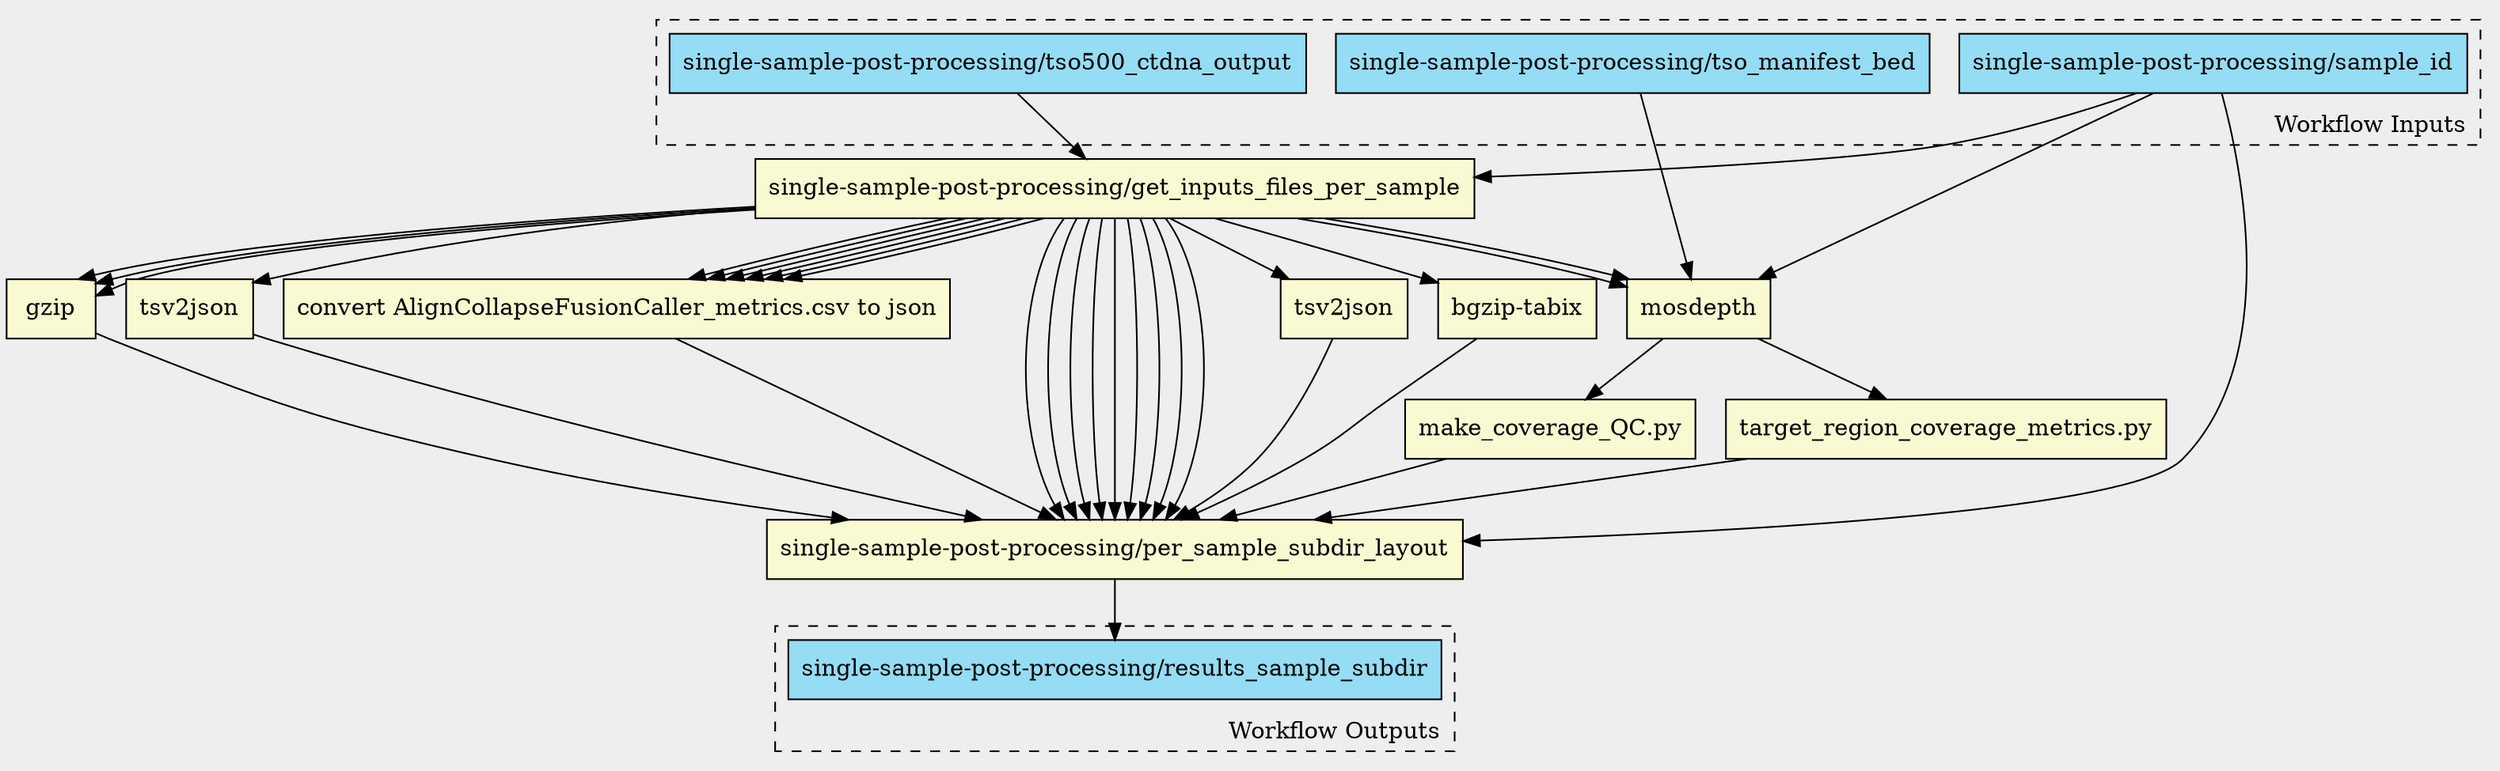digraph G {
bgcolor="#eeeeee";
clusterrank=local;
labeljust=right;
labelloc=bottom;
"file:///data/staging/ywang16_test/Projects/tso500-ctdna-post-processing/cwl/workflows/single-sample-post-processing.cwl#single-sample-post-processing/get_inputs_files_per_sample" [fillcolor=lightgoldenrodyellow, label="single-sample-post-processing/get_inputs_files_per_sample", shape=record, style=filled];
"file:///data/staging/ywang16_test/Projects/tso500-ctdna-post-processing/cwl/workflows/single-sample-post-processing.cwl#single-sample-post-processing/mosdepth" [fillcolor=lightgoldenrodyellow, label=mosdepth, shape=record, style=filled];
"file:///data/staging/ywang16_test/Projects/tso500-ctdna-post-processing/cwl/workflows/single-sample-post-processing.cwl#single-sample-post-processing/get_inputs_files_per_sample" -> "file:///data/staging/ywang16_test/Projects/tso500-ctdna-post-processing/cwl/workflows/single-sample-post-processing.cwl#single-sample-post-processing/mosdepth";
"file:///data/staging/ywang16_test/Projects/tso500-ctdna-post-processing/cwl/workflows/single-sample-post-processing.cwl#single-sample-post-processing/get_inputs_files_per_sample" [fillcolor=lightgoldenrodyellow, label="single-sample-post-processing/get_inputs_files_per_sample", shape=record, style=filled];
"file:///data/staging/ywang16_test/Projects/tso500-ctdna-post-processing/cwl/workflows/single-sample-post-processing.cwl#single-sample-post-processing/mosdepth" [fillcolor=lightgoldenrodyellow, label=mosdepth, shape=record, style=filled];
"file:///data/staging/ywang16_test/Projects/tso500-ctdna-post-processing/cwl/workflows/single-sample-post-processing.cwl#single-sample-post-processing/get_inputs_files_per_sample" -> "file:///data/staging/ywang16_test/Projects/tso500-ctdna-post-processing/cwl/workflows/single-sample-post-processing.cwl#single-sample-post-processing/mosdepth";
"file:///data/staging/ywang16_test/Projects/tso500-ctdna-post-processing/cwl/workflows/single-sample-post-processing.cwl#single-sample-post-processing/mosdepth" [fillcolor=lightgoldenrodyellow, label=mosdepth, shape=record, style=filled];
"file:///data/staging/ywang16_test/Projects/tso500-ctdna-post-processing/cwl/workflows/single-sample-post-processing.cwl#single-sample-post-processing/make_coverage_metrics" [fillcolor=lightgoldenrodyellow, label="target_region_coverage_metrics.py", shape=record, style=filled];
"file:///data/staging/ywang16_test/Projects/tso500-ctdna-post-processing/cwl/workflows/single-sample-post-processing.cwl#single-sample-post-processing/mosdepth" -> "file:///data/staging/ywang16_test/Projects/tso500-ctdna-post-processing/cwl/workflows/single-sample-post-processing.cwl#single-sample-post-processing/make_coverage_metrics";
"file:///data/staging/ywang16_test/Projects/tso500-ctdna-post-processing/cwl/workflows/single-sample-post-processing.cwl#single-sample-post-processing/get_inputs_files_per_sample" [fillcolor=lightgoldenrodyellow, label="single-sample-post-processing/get_inputs_files_per_sample", shape=record, style=filled];
"file:///data/staging/ywang16_test/Projects/tso500-ctdna-post-processing/cwl/workflows/single-sample-post-processing.cwl#single-sample-post-processing/dragen_metrics_csv2json" [fillcolor=lightgoldenrodyellow, label="convert AlignCollapseFusionCaller_metrics.csv to json", shape=record, style=filled];
"file:///data/staging/ywang16_test/Projects/tso500-ctdna-post-processing/cwl/workflows/single-sample-post-processing.cwl#single-sample-post-processing/get_inputs_files_per_sample" -> "file:///data/staging/ywang16_test/Projects/tso500-ctdna-post-processing/cwl/workflows/single-sample-post-processing.cwl#single-sample-post-processing/dragen_metrics_csv2json";
"file:///data/staging/ywang16_test/Projects/tso500-ctdna-post-processing/cwl/workflows/single-sample-post-processing.cwl#single-sample-post-processing/get_inputs_files_per_sample" [fillcolor=lightgoldenrodyellow, label="single-sample-post-processing/get_inputs_files_per_sample", shape=record, style=filled];
"file:///data/staging/ywang16_test/Projects/tso500-ctdna-post-processing/cwl/workflows/single-sample-post-processing.cwl#single-sample-post-processing/dragen_metrics_csv2json" [fillcolor=lightgoldenrodyellow, label="convert AlignCollapseFusionCaller_metrics.csv to json", shape=record, style=filled];
"file:///data/staging/ywang16_test/Projects/tso500-ctdna-post-processing/cwl/workflows/single-sample-post-processing.cwl#single-sample-post-processing/get_inputs_files_per_sample" -> "file:///data/staging/ywang16_test/Projects/tso500-ctdna-post-processing/cwl/workflows/single-sample-post-processing.cwl#single-sample-post-processing/dragen_metrics_csv2json";
"file:///data/staging/ywang16_test/Projects/tso500-ctdna-post-processing/cwl/workflows/single-sample-post-processing.cwl#single-sample-post-processing/get_inputs_files_per_sample" [fillcolor=lightgoldenrodyellow, label="single-sample-post-processing/get_inputs_files_per_sample", shape=record, style=filled];
"file:///data/staging/ywang16_test/Projects/tso500-ctdna-post-processing/cwl/workflows/single-sample-post-processing.cwl#single-sample-post-processing/dragen_metrics_csv2json" [fillcolor=lightgoldenrodyellow, label="convert AlignCollapseFusionCaller_metrics.csv to json", shape=record, style=filled];
"file:///data/staging/ywang16_test/Projects/tso500-ctdna-post-processing/cwl/workflows/single-sample-post-processing.cwl#single-sample-post-processing/get_inputs_files_per_sample" -> "file:///data/staging/ywang16_test/Projects/tso500-ctdna-post-processing/cwl/workflows/single-sample-post-processing.cwl#single-sample-post-processing/dragen_metrics_csv2json";
"file:///data/staging/ywang16_test/Projects/tso500-ctdna-post-processing/cwl/workflows/single-sample-post-processing.cwl#single-sample-post-processing/get_inputs_files_per_sample" [fillcolor=lightgoldenrodyellow, label="single-sample-post-processing/get_inputs_files_per_sample", shape=record, style=filled];
"file:///data/staging/ywang16_test/Projects/tso500-ctdna-post-processing/cwl/workflows/single-sample-post-processing.cwl#single-sample-post-processing/dragen_metrics_csv2json" [fillcolor=lightgoldenrodyellow, label="convert AlignCollapseFusionCaller_metrics.csv to json", shape=record, style=filled];
"file:///data/staging/ywang16_test/Projects/tso500-ctdna-post-processing/cwl/workflows/single-sample-post-processing.cwl#single-sample-post-processing/get_inputs_files_per_sample" -> "file:///data/staging/ywang16_test/Projects/tso500-ctdna-post-processing/cwl/workflows/single-sample-post-processing.cwl#single-sample-post-processing/dragen_metrics_csv2json";
"file:///data/staging/ywang16_test/Projects/tso500-ctdna-post-processing/cwl/workflows/single-sample-post-processing.cwl#single-sample-post-processing/get_inputs_files_per_sample" [fillcolor=lightgoldenrodyellow, label="single-sample-post-processing/get_inputs_files_per_sample", shape=record, style=filled];
"file:///data/staging/ywang16_test/Projects/tso500-ctdna-post-processing/cwl/workflows/single-sample-post-processing.cwl#single-sample-post-processing/dragen_metrics_csv2json" [fillcolor=lightgoldenrodyellow, label="convert AlignCollapseFusionCaller_metrics.csv to json", shape=record, style=filled];
"file:///data/staging/ywang16_test/Projects/tso500-ctdna-post-processing/cwl/workflows/single-sample-post-processing.cwl#single-sample-post-processing/get_inputs_files_per_sample" -> "file:///data/staging/ywang16_test/Projects/tso500-ctdna-post-processing/cwl/workflows/single-sample-post-processing.cwl#single-sample-post-processing/dragen_metrics_csv2json";
"file:///data/staging/ywang16_test/Projects/tso500-ctdna-post-processing/cwl/workflows/single-sample-post-processing.cwl#single-sample-post-processing/get_inputs_files_per_sample" [fillcolor=lightgoldenrodyellow, label="single-sample-post-processing/get_inputs_files_per_sample", shape=record, style=filled];
"file:///data/staging/ywang16_test/Projects/tso500-ctdna-post-processing/cwl/workflows/single-sample-post-processing.cwl#single-sample-post-processing/dragen_metrics_csv2json" [fillcolor=lightgoldenrodyellow, label="convert AlignCollapseFusionCaller_metrics.csv to json", shape=record, style=filled];
"file:///data/staging/ywang16_test/Projects/tso500-ctdna-post-processing/cwl/workflows/single-sample-post-processing.cwl#single-sample-post-processing/get_inputs_files_per_sample" -> "file:///data/staging/ywang16_test/Projects/tso500-ctdna-post-processing/cwl/workflows/single-sample-post-processing.cwl#single-sample-post-processing/dragen_metrics_csv2json";
"file:///data/staging/ywang16_test/Projects/tso500-ctdna-post-processing/cwl/workflows/single-sample-post-processing.cwl#single-sample-post-processing/get_inputs_files_per_sample" [fillcolor=lightgoldenrodyellow, label="single-sample-post-processing/get_inputs_files_per_sample", shape=record, style=filled];
"file:///data/staging/ywang16_test/Projects/tso500-ctdna-post-processing/cwl/workflows/single-sample-post-processing.cwl#single-sample-post-processing/per_sample_subdir_layout" [fillcolor=lightgoldenrodyellow, label="single-sample-post-processing/per_sample_subdir_layout", shape=record, style=filled];
"file:///data/staging/ywang16_test/Projects/tso500-ctdna-post-processing/cwl/workflows/single-sample-post-processing.cwl#single-sample-post-processing/get_inputs_files_per_sample" -> "file:///data/staging/ywang16_test/Projects/tso500-ctdna-post-processing/cwl/workflows/single-sample-post-processing.cwl#single-sample-post-processing/per_sample_subdir_layout";
"file:///data/staging/ywang16_test/Projects/tso500-ctdna-post-processing/cwl/workflows/single-sample-post-processing.cwl#single-sample-post-processing/csv_to_json_gz" [fillcolor=lightgoldenrodyellow, label=tsv2json, shape=record, style=filled];
"file:///data/staging/ywang16_test/Projects/tso500-ctdna-post-processing/cwl/workflows/single-sample-post-processing.cwl#single-sample-post-processing/per_sample_subdir_layout" [fillcolor=lightgoldenrodyellow, label="single-sample-post-processing/per_sample_subdir_layout", shape=record, style=filled];
"file:///data/staging/ywang16_test/Projects/tso500-ctdna-post-processing/cwl/workflows/single-sample-post-processing.cwl#single-sample-post-processing/csv_to_json_gz" -> "file:///data/staging/ywang16_test/Projects/tso500-ctdna-post-processing/cwl/workflows/single-sample-post-processing.cwl#single-sample-post-processing/per_sample_subdir_layout";
"file:///data/staging/ywang16_test/Projects/tso500-ctdna-post-processing/cwl/workflows/single-sample-post-processing.cwl#single-sample-post-processing/get_inputs_files_per_sample" [fillcolor=lightgoldenrodyellow, label="single-sample-post-processing/get_inputs_files_per_sample", shape=record, style=filled];
"file:///data/staging/ywang16_test/Projects/tso500-ctdna-post-processing/cwl/workflows/single-sample-post-processing.cwl#single-sample-post-processing/per_sample_subdir_layout" [fillcolor=lightgoldenrodyellow, label="single-sample-post-processing/per_sample_subdir_layout", shape=record, style=filled];
"file:///data/staging/ywang16_test/Projects/tso500-ctdna-post-processing/cwl/workflows/single-sample-post-processing.cwl#single-sample-post-processing/get_inputs_files_per_sample" -> "file:///data/staging/ywang16_test/Projects/tso500-ctdna-post-processing/cwl/workflows/single-sample-post-processing.cwl#single-sample-post-processing/per_sample_subdir_layout";
"file:///data/staging/ywang16_test/Projects/tso500-ctdna-post-processing/cwl/workflows/single-sample-post-processing.cwl#single-sample-post-processing/make_coverage_metrics" [fillcolor=lightgoldenrodyellow, label="target_region_coverage_metrics.py", shape=record, style=filled];
"file:///data/staging/ywang16_test/Projects/tso500-ctdna-post-processing/cwl/workflows/single-sample-post-processing.cwl#single-sample-post-processing/per_sample_subdir_layout" [fillcolor=lightgoldenrodyellow, label="single-sample-post-processing/per_sample_subdir_layout", shape=record, style=filled];
"file:///data/staging/ywang16_test/Projects/tso500-ctdna-post-processing/cwl/workflows/single-sample-post-processing.cwl#single-sample-post-processing/make_coverage_metrics" -> "file:///data/staging/ywang16_test/Projects/tso500-ctdna-post-processing/cwl/workflows/single-sample-post-processing.cwl#single-sample-post-processing/per_sample_subdir_layout";
"file:///data/staging/ywang16_test/Projects/tso500-ctdna-post-processing/cwl/workflows/single-sample-post-processing.cwl#single-sample-post-processing/dragen_metrics_csv2json" [fillcolor=lightgoldenrodyellow, label="convert AlignCollapseFusionCaller_metrics.csv to json", shape=record, style=filled];
"file:///data/staging/ywang16_test/Projects/tso500-ctdna-post-processing/cwl/workflows/single-sample-post-processing.cwl#single-sample-post-processing/per_sample_subdir_layout" [fillcolor=lightgoldenrodyellow, label="single-sample-post-processing/per_sample_subdir_layout", shape=record, style=filled];
"file:///data/staging/ywang16_test/Projects/tso500-ctdna-post-processing/cwl/workflows/single-sample-post-processing.cwl#single-sample-post-processing/dragen_metrics_csv2json" -> "file:///data/staging/ywang16_test/Projects/tso500-ctdna-post-processing/cwl/workflows/single-sample-post-processing.cwl#single-sample-post-processing/per_sample_subdir_layout";
"file:///data/staging/ywang16_test/Projects/tso500-ctdna-post-processing/cwl/workflows/single-sample-post-processing.cwl#single-sample-post-processing/get_inputs_files_per_sample" [fillcolor=lightgoldenrodyellow, label="single-sample-post-processing/get_inputs_files_per_sample", shape=record, style=filled];
"file:///data/staging/ywang16_test/Projects/tso500-ctdna-post-processing/cwl/workflows/single-sample-post-processing.cwl#single-sample-post-processing/per_sample_subdir_layout" [fillcolor=lightgoldenrodyellow, label="single-sample-post-processing/per_sample_subdir_layout", shape=record, style=filled];
"file:///data/staging/ywang16_test/Projects/tso500-ctdna-post-processing/cwl/workflows/single-sample-post-processing.cwl#single-sample-post-processing/get_inputs_files_per_sample" -> "file:///data/staging/ywang16_test/Projects/tso500-ctdna-post-processing/cwl/workflows/single-sample-post-processing.cwl#single-sample-post-processing/per_sample_subdir_layout";
"file:///data/staging/ywang16_test/Projects/tso500-ctdna-post-processing/cwl/workflows/single-sample-post-processing.cwl#single-sample-post-processing/get_inputs_files_per_sample" [fillcolor=lightgoldenrodyellow, label="single-sample-post-processing/get_inputs_files_per_sample", shape=record, style=filled];
"file:///data/staging/ywang16_test/Projects/tso500-ctdna-post-processing/cwl/workflows/single-sample-post-processing.cwl#single-sample-post-processing/per_sample_subdir_layout" [fillcolor=lightgoldenrodyellow, label="single-sample-post-processing/per_sample_subdir_layout", shape=record, style=filled];
"file:///data/staging/ywang16_test/Projects/tso500-ctdna-post-processing/cwl/workflows/single-sample-post-processing.cwl#single-sample-post-processing/get_inputs_files_per_sample" -> "file:///data/staging/ywang16_test/Projects/tso500-ctdna-post-processing/cwl/workflows/single-sample-post-processing.cwl#single-sample-post-processing/per_sample_subdir_layout";
"file:///data/staging/ywang16_test/Projects/tso500-ctdna-post-processing/cwl/workflows/single-sample-post-processing.cwl#single-sample-post-processing/make_coverage_QC" [fillcolor=lightgoldenrodyellow, label="make_coverage_QC.py", shape=record, style=filled];
"file:///data/staging/ywang16_test/Projects/tso500-ctdna-post-processing/cwl/workflows/single-sample-post-processing.cwl#single-sample-post-processing/per_sample_subdir_layout" [fillcolor=lightgoldenrodyellow, label="single-sample-post-processing/per_sample_subdir_layout", shape=record, style=filled];
"file:///data/staging/ywang16_test/Projects/tso500-ctdna-post-processing/cwl/workflows/single-sample-post-processing.cwl#single-sample-post-processing/make_coverage_QC" -> "file:///data/staging/ywang16_test/Projects/tso500-ctdna-post-processing/cwl/workflows/single-sample-post-processing.cwl#single-sample-post-processing/per_sample_subdir_layout";
"file:///data/staging/ywang16_test/Projects/tso500-ctdna-post-processing/cwl/workflows/single-sample-post-processing.cwl#single-sample-post-processing/bgzip_tabix" [fillcolor=lightgoldenrodyellow, label="bgzip-tabix", shape=record, style=filled];
"file:///data/staging/ywang16_test/Projects/tso500-ctdna-post-processing/cwl/workflows/single-sample-post-processing.cwl#single-sample-post-processing/per_sample_subdir_layout" [fillcolor=lightgoldenrodyellow, label="single-sample-post-processing/per_sample_subdir_layout", shape=record, style=filled];
"file:///data/staging/ywang16_test/Projects/tso500-ctdna-post-processing/cwl/workflows/single-sample-post-processing.cwl#single-sample-post-processing/bgzip_tabix" -> "file:///data/staging/ywang16_test/Projects/tso500-ctdna-post-processing/cwl/workflows/single-sample-post-processing.cwl#single-sample-post-processing/per_sample_subdir_layout";
"file:///data/staging/ywang16_test/Projects/tso500-ctdna-post-processing/cwl/workflows/single-sample-post-processing.cwl#single-sample-post-processing/get_inputs_files_per_sample" [fillcolor=lightgoldenrodyellow, label="single-sample-post-processing/get_inputs_files_per_sample", shape=record, style=filled];
"file:///data/staging/ywang16_test/Projects/tso500-ctdna-post-processing/cwl/workflows/single-sample-post-processing.cwl#single-sample-post-processing/per_sample_subdir_layout" [fillcolor=lightgoldenrodyellow, label="single-sample-post-processing/per_sample_subdir_layout", shape=record, style=filled];
"file:///data/staging/ywang16_test/Projects/tso500-ctdna-post-processing/cwl/workflows/single-sample-post-processing.cwl#single-sample-post-processing/get_inputs_files_per_sample" -> "file:///data/staging/ywang16_test/Projects/tso500-ctdna-post-processing/cwl/workflows/single-sample-post-processing.cwl#single-sample-post-processing/per_sample_subdir_layout";
"file:///data/staging/ywang16_test/Projects/tso500-ctdna-post-processing/cwl/workflows/single-sample-post-processing.cwl#single-sample-post-processing/gzip" [fillcolor=lightgoldenrodyellow, label=gzip, shape=record, style=filled];
"file:///data/staging/ywang16_test/Projects/tso500-ctdna-post-processing/cwl/workflows/single-sample-post-processing.cwl#single-sample-post-processing/per_sample_subdir_layout" [fillcolor=lightgoldenrodyellow, label="single-sample-post-processing/per_sample_subdir_layout", shape=record, style=filled];
"file:///data/staging/ywang16_test/Projects/tso500-ctdna-post-processing/cwl/workflows/single-sample-post-processing.cwl#single-sample-post-processing/gzip" -> "file:///data/staging/ywang16_test/Projects/tso500-ctdna-post-processing/cwl/workflows/single-sample-post-processing.cwl#single-sample-post-processing/per_sample_subdir_layout";
"file:///data/staging/ywang16_test/Projects/tso500-ctdna-post-processing/cwl/workflows/single-sample-post-processing.cwl#single-sample-post-processing/tsv_to_json_gz" [fillcolor=lightgoldenrodyellow, label=tsv2json, shape=record, style=filled];
"file:///data/staging/ywang16_test/Projects/tso500-ctdna-post-processing/cwl/workflows/single-sample-post-processing.cwl#single-sample-post-processing/per_sample_subdir_layout" [fillcolor=lightgoldenrodyellow, label="single-sample-post-processing/per_sample_subdir_layout", shape=record, style=filled];
"file:///data/staging/ywang16_test/Projects/tso500-ctdna-post-processing/cwl/workflows/single-sample-post-processing.cwl#single-sample-post-processing/tsv_to_json_gz" -> "file:///data/staging/ywang16_test/Projects/tso500-ctdna-post-processing/cwl/workflows/single-sample-post-processing.cwl#single-sample-post-processing/per_sample_subdir_layout";
"file:///data/staging/ywang16_test/Projects/tso500-ctdna-post-processing/cwl/workflows/single-sample-post-processing.cwl#single-sample-post-processing/get_inputs_files_per_sample" [fillcolor=lightgoldenrodyellow, label="single-sample-post-processing/get_inputs_files_per_sample", shape=record, style=filled];
"file:///data/staging/ywang16_test/Projects/tso500-ctdna-post-processing/cwl/workflows/single-sample-post-processing.cwl#single-sample-post-processing/per_sample_subdir_layout" [fillcolor=lightgoldenrodyellow, label="single-sample-post-processing/per_sample_subdir_layout", shape=record, style=filled];
"file:///data/staging/ywang16_test/Projects/tso500-ctdna-post-processing/cwl/workflows/single-sample-post-processing.cwl#single-sample-post-processing/get_inputs_files_per_sample" -> "file:///data/staging/ywang16_test/Projects/tso500-ctdna-post-processing/cwl/workflows/single-sample-post-processing.cwl#single-sample-post-processing/per_sample_subdir_layout";
"file:///data/staging/ywang16_test/Projects/tso500-ctdna-post-processing/cwl/workflows/single-sample-post-processing.cwl#single-sample-post-processing/get_inputs_files_per_sample" [fillcolor=lightgoldenrodyellow, label="single-sample-post-processing/get_inputs_files_per_sample", shape=record, style=filled];
"file:///data/staging/ywang16_test/Projects/tso500-ctdna-post-processing/cwl/workflows/single-sample-post-processing.cwl#single-sample-post-processing/per_sample_subdir_layout" [fillcolor=lightgoldenrodyellow, label="single-sample-post-processing/per_sample_subdir_layout", shape=record, style=filled];
"file:///data/staging/ywang16_test/Projects/tso500-ctdna-post-processing/cwl/workflows/single-sample-post-processing.cwl#single-sample-post-processing/get_inputs_files_per_sample" -> "file:///data/staging/ywang16_test/Projects/tso500-ctdna-post-processing/cwl/workflows/single-sample-post-processing.cwl#single-sample-post-processing/per_sample_subdir_layout";
"file:///data/staging/ywang16_test/Projects/tso500-ctdna-post-processing/cwl/workflows/single-sample-post-processing.cwl#single-sample-post-processing/get_inputs_files_per_sample" [fillcolor=lightgoldenrodyellow, label="single-sample-post-processing/get_inputs_files_per_sample", shape=record, style=filled];
"file:///data/staging/ywang16_test/Projects/tso500-ctdna-post-processing/cwl/workflows/single-sample-post-processing.cwl#single-sample-post-processing/per_sample_subdir_layout" [fillcolor=lightgoldenrodyellow, label="single-sample-post-processing/per_sample_subdir_layout", shape=record, style=filled];
"file:///data/staging/ywang16_test/Projects/tso500-ctdna-post-processing/cwl/workflows/single-sample-post-processing.cwl#single-sample-post-processing/get_inputs_files_per_sample" -> "file:///data/staging/ywang16_test/Projects/tso500-ctdna-post-processing/cwl/workflows/single-sample-post-processing.cwl#single-sample-post-processing/per_sample_subdir_layout";
"file:///data/staging/ywang16_test/Projects/tso500-ctdna-post-processing/cwl/workflows/single-sample-post-processing.cwl#single-sample-post-processing/get_inputs_files_per_sample" [fillcolor=lightgoldenrodyellow, label="single-sample-post-processing/get_inputs_files_per_sample", shape=record, style=filled];
"file:///data/staging/ywang16_test/Projects/tso500-ctdna-post-processing/cwl/workflows/single-sample-post-processing.cwl#single-sample-post-processing/per_sample_subdir_layout" [fillcolor=lightgoldenrodyellow, label="single-sample-post-processing/per_sample_subdir_layout", shape=record, style=filled];
"file:///data/staging/ywang16_test/Projects/tso500-ctdna-post-processing/cwl/workflows/single-sample-post-processing.cwl#single-sample-post-processing/get_inputs_files_per_sample" -> "file:///data/staging/ywang16_test/Projects/tso500-ctdna-post-processing/cwl/workflows/single-sample-post-processing.cwl#single-sample-post-processing/per_sample_subdir_layout";
"file:///data/staging/ywang16_test/Projects/tso500-ctdna-post-processing/cwl/workflows/single-sample-post-processing.cwl#single-sample-post-processing/get_inputs_files_per_sample" [fillcolor=lightgoldenrodyellow, label="single-sample-post-processing/get_inputs_files_per_sample", shape=record, style=filled];
"file:///data/staging/ywang16_test/Projects/tso500-ctdna-post-processing/cwl/workflows/single-sample-post-processing.cwl#single-sample-post-processing/gzip" [fillcolor=lightgoldenrodyellow, label=gzip, shape=record, style=filled];
"file:///data/staging/ywang16_test/Projects/tso500-ctdna-post-processing/cwl/workflows/single-sample-post-processing.cwl#single-sample-post-processing/get_inputs_files_per_sample" -> "file:///data/staging/ywang16_test/Projects/tso500-ctdna-post-processing/cwl/workflows/single-sample-post-processing.cwl#single-sample-post-processing/gzip";
"file:///data/staging/ywang16_test/Projects/tso500-ctdna-post-processing/cwl/workflows/single-sample-post-processing.cwl#single-sample-post-processing/get_inputs_files_per_sample" [fillcolor=lightgoldenrodyellow, label="single-sample-post-processing/get_inputs_files_per_sample", shape=record, style=filled];
"file:///data/staging/ywang16_test/Projects/tso500-ctdna-post-processing/cwl/workflows/single-sample-post-processing.cwl#single-sample-post-processing/gzip" [fillcolor=lightgoldenrodyellow, label=gzip, shape=record, style=filled];
"file:///data/staging/ywang16_test/Projects/tso500-ctdna-post-processing/cwl/workflows/single-sample-post-processing.cwl#single-sample-post-processing/get_inputs_files_per_sample" -> "file:///data/staging/ywang16_test/Projects/tso500-ctdna-post-processing/cwl/workflows/single-sample-post-processing.cwl#single-sample-post-processing/gzip";
"file:///data/staging/ywang16_test/Projects/tso500-ctdna-post-processing/cwl/workflows/single-sample-post-processing.cwl#single-sample-post-processing/get_inputs_files_per_sample" [fillcolor=lightgoldenrodyellow, label="single-sample-post-processing/get_inputs_files_per_sample", shape=record, style=filled];
"file:///data/staging/ywang16_test/Projects/tso500-ctdna-post-processing/cwl/workflows/single-sample-post-processing.cwl#single-sample-post-processing/gzip" [fillcolor=lightgoldenrodyellow, label=gzip, shape=record, style=filled];
"file:///data/staging/ywang16_test/Projects/tso500-ctdna-post-processing/cwl/workflows/single-sample-post-processing.cwl#single-sample-post-processing/get_inputs_files_per_sample" -> "file:///data/staging/ywang16_test/Projects/tso500-ctdna-post-processing/cwl/workflows/single-sample-post-processing.cwl#single-sample-post-processing/gzip";
"file:///data/staging/ywang16_test/Projects/tso500-ctdna-post-processing/cwl/workflows/single-sample-post-processing.cwl#single-sample-post-processing/get_inputs_files_per_sample" [fillcolor=lightgoldenrodyellow, label="single-sample-post-processing/get_inputs_files_per_sample", shape=record, style=filled];
"file:///data/staging/ywang16_test/Projects/tso500-ctdna-post-processing/cwl/workflows/single-sample-post-processing.cwl#single-sample-post-processing/tsv_to_json_gz" [fillcolor=lightgoldenrodyellow, label=tsv2json, shape=record, style=filled];
"file:///data/staging/ywang16_test/Projects/tso500-ctdna-post-processing/cwl/workflows/single-sample-post-processing.cwl#single-sample-post-processing/get_inputs_files_per_sample" -> "file:///data/staging/ywang16_test/Projects/tso500-ctdna-post-processing/cwl/workflows/single-sample-post-processing.cwl#single-sample-post-processing/tsv_to_json_gz";
"file:///data/staging/ywang16_test/Projects/tso500-ctdna-post-processing/cwl/workflows/single-sample-post-processing.cwl#single-sample-post-processing/mosdepth" [fillcolor=lightgoldenrodyellow, label=mosdepth, shape=record, style=filled];
"file:///data/staging/ywang16_test/Projects/tso500-ctdna-post-processing/cwl/workflows/single-sample-post-processing.cwl#single-sample-post-processing/make_coverage_QC" [fillcolor=lightgoldenrodyellow, label="make_coverage_QC.py", shape=record, style=filled];
"file:///data/staging/ywang16_test/Projects/tso500-ctdna-post-processing/cwl/workflows/single-sample-post-processing.cwl#single-sample-post-processing/mosdepth" -> "file:///data/staging/ywang16_test/Projects/tso500-ctdna-post-processing/cwl/workflows/single-sample-post-processing.cwl#single-sample-post-processing/make_coverage_QC";
"file:///data/staging/ywang16_test/Projects/tso500-ctdna-post-processing/cwl/workflows/single-sample-post-processing.cwl#single-sample-post-processing/get_inputs_files_per_sample" [fillcolor=lightgoldenrodyellow, label="single-sample-post-processing/get_inputs_files_per_sample", shape=record, style=filled];
"file:///data/staging/ywang16_test/Projects/tso500-ctdna-post-processing/cwl/workflows/single-sample-post-processing.cwl#single-sample-post-processing/csv_to_json_gz" [fillcolor=lightgoldenrodyellow, label=tsv2json, shape=record, style=filled];
"file:///data/staging/ywang16_test/Projects/tso500-ctdna-post-processing/cwl/workflows/single-sample-post-processing.cwl#single-sample-post-processing/get_inputs_files_per_sample" -> "file:///data/staging/ywang16_test/Projects/tso500-ctdna-post-processing/cwl/workflows/single-sample-post-processing.cwl#single-sample-post-processing/csv_to_json_gz";
"file:///data/staging/ywang16_test/Projects/tso500-ctdna-post-processing/cwl/workflows/single-sample-post-processing.cwl#single-sample-post-processing/get_inputs_files_per_sample" [fillcolor=lightgoldenrodyellow, label="single-sample-post-processing/get_inputs_files_per_sample", shape=record, style=filled];
"file:///data/staging/ywang16_test/Projects/tso500-ctdna-post-processing/cwl/workflows/single-sample-post-processing.cwl#single-sample-post-processing/bgzip_tabix" [fillcolor=lightgoldenrodyellow, label="bgzip-tabix", shape=record, style=filled];
"file:///data/staging/ywang16_test/Projects/tso500-ctdna-post-processing/cwl/workflows/single-sample-post-processing.cwl#single-sample-post-processing/get_inputs_files_per_sample" -> "file:///data/staging/ywang16_test/Projects/tso500-ctdna-post-processing/cwl/workflows/single-sample-post-processing.cwl#single-sample-post-processing/bgzip_tabix";
subgraph cluster_inputs {
label="Workflow Inputs";
rank=same;
style=dashed;
"file:///data/staging/ywang16_test/Projects/tso500-ctdna-post-processing/cwl/workflows/single-sample-post-processing.cwl#single-sample-post-processing/sample_id" [fillcolor="#94DDF4", label="single-sample-post-processing/sample_id", shape=record, style=filled];
"file:///data/staging/ywang16_test/Projects/tso500-ctdna-post-processing/cwl/workflows/single-sample-post-processing.cwl#single-sample-post-processing/tso500_ctdna_output" [fillcolor="#94DDF4", label="single-sample-post-processing/tso500_ctdna_output", shape=record, style=filled];
"file:///data/staging/ywang16_test/Projects/tso500-ctdna-post-processing/cwl/workflows/single-sample-post-processing.cwl#single-sample-post-processing/tso_manifest_bed" [fillcolor="#94DDF4", label="single-sample-post-processing/tso_manifest_bed", shape=record, style=filled];
"file:///data/staging/ywang16_test/Projects/tso500-ctdna-post-processing/cwl/workflows/single-sample-post-processing.cwl#single-sample-post-processing/sample_id" [fillcolor="#94DDF4", label="single-sample-post-processing/sample_id", shape=record, style=filled];
"file:///data/staging/ywang16_test/Projects/tso500-ctdna-post-processing/cwl/workflows/single-sample-post-processing.cwl#single-sample-post-processing/sample_id" [fillcolor="#94DDF4", label="single-sample-post-processing/sample_id", shape=record, style=filled];
}

"file:///data/staging/ywang16_test/Projects/tso500-ctdna-post-processing/cwl/workflows/single-sample-post-processing.cwl#single-sample-post-processing/sample_id" -> "file:///data/staging/ywang16_test/Projects/tso500-ctdna-post-processing/cwl/workflows/single-sample-post-processing.cwl#single-sample-post-processing/per_sample_subdir_layout";
"file:///data/staging/ywang16_test/Projects/tso500-ctdna-post-processing/cwl/workflows/single-sample-post-processing.cwl#single-sample-post-processing/tso500_ctdna_output" -> "file:///data/staging/ywang16_test/Projects/tso500-ctdna-post-processing/cwl/workflows/single-sample-post-processing.cwl#single-sample-post-processing/get_inputs_files_per_sample";
"file:///data/staging/ywang16_test/Projects/tso500-ctdna-post-processing/cwl/workflows/single-sample-post-processing.cwl#single-sample-post-processing/tso_manifest_bed" -> "file:///data/staging/ywang16_test/Projects/tso500-ctdna-post-processing/cwl/workflows/single-sample-post-processing.cwl#single-sample-post-processing/mosdepth";
"file:///data/staging/ywang16_test/Projects/tso500-ctdna-post-processing/cwl/workflows/single-sample-post-processing.cwl#single-sample-post-processing/sample_id" -> "file:///data/staging/ywang16_test/Projects/tso500-ctdna-post-processing/cwl/workflows/single-sample-post-processing.cwl#single-sample-post-processing/get_inputs_files_per_sample";
"file:///data/staging/ywang16_test/Projects/tso500-ctdna-post-processing/cwl/workflows/single-sample-post-processing.cwl#single-sample-post-processing/sample_id" -> "file:///data/staging/ywang16_test/Projects/tso500-ctdna-post-processing/cwl/workflows/single-sample-post-processing.cwl#single-sample-post-processing/mosdepth";
subgraph cluster_outputs {
label="Workflow Outputs";
labelloc=b;
rank=same;
style=dashed;
"file:///data/staging/ywang16_test/Projects/tso500-ctdna-post-processing/cwl/workflows/single-sample-post-processing.cwl#single-sample-post-processing/results_sample_subdir" [fillcolor="#94DDF4", label="single-sample-post-processing/results_sample_subdir", shape=record, style=filled];
}

"file:///data/staging/ywang16_test/Projects/tso500-ctdna-post-processing/cwl/workflows/single-sample-post-processing.cwl#single-sample-post-processing/per_sample_subdir_layout" -> "file:///data/staging/ywang16_test/Projects/tso500-ctdna-post-processing/cwl/workflows/single-sample-post-processing.cwl#single-sample-post-processing/results_sample_subdir";
}
